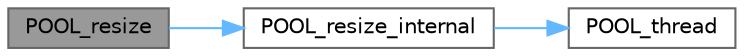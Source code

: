 digraph "POOL_resize"
{
 // LATEX_PDF_SIZE
  bgcolor="transparent";
  edge [fontname=Helvetica,fontsize=10,labelfontname=Helvetica,labelfontsize=10];
  node [fontname=Helvetica,fontsize=10,shape=box,height=0.2,width=0.4];
  rankdir="LR";
  Node1 [id="Node000001",label="POOL_resize",height=0.2,width=0.4,color="gray40", fillcolor="grey60", style="filled", fontcolor="black",tooltip=" "];
  Node1 -> Node2 [id="edge3_Node000001_Node000002",color="steelblue1",style="solid",tooltip=" "];
  Node2 [id="Node000002",label="POOL_resize_internal",height=0.2,width=0.4,color="grey40", fillcolor="white", style="filled",URL="$pool_8c.html#a7b90a1cc32c84e246f4f30e1a2eb7d7b",tooltip=" "];
  Node2 -> Node3 [id="edge4_Node000002_Node000003",color="steelblue1",style="solid",tooltip=" "];
  Node3 [id="Node000003",label="POOL_thread",height=0.2,width=0.4,color="grey40", fillcolor="white", style="filled",URL="$pool_8c.html#ae2681a7916e1926c5c035a066c17ac7d",tooltip=" "];
}
